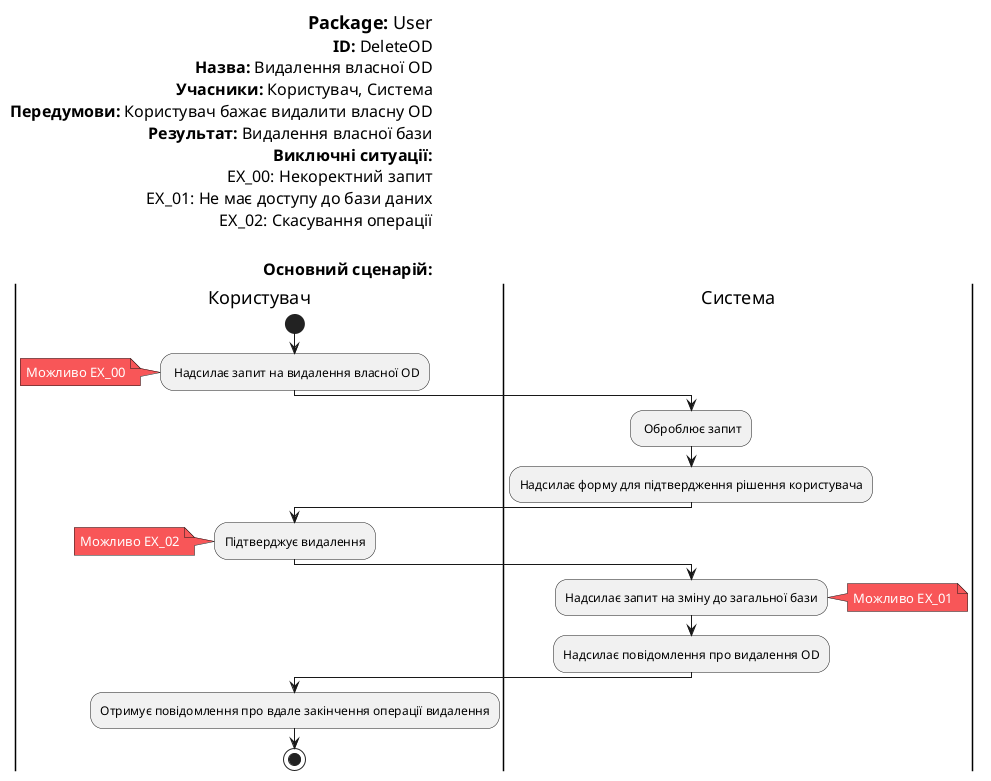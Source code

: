 @startuml DeleteAction
left header
<font color=000 size=18><b>Package:</b> User
<font color=000 size=16><b>ID:</b> DeleteOD
<font color=000 size=16><b>Назва:</b> Видалення власної OD
<font color=000 size=16><b>Учасники:</b> Користувач, Система
<font color=000 size=16><b>Передумови:</b> Користувач бажає видалити власну OD
<font color=000 size=16><b>Результат:</b> Видалення власної бази
<font color=000 size=16><b>Виключні ситуації:</b>
<font color=000 size=16>EX_00: Некоректний запит
<font color=000 size=16>EX_01: Не має доступу до бази даних
<font color=000 size=16>EX_02: Скасування операції


<font color=000 size=16><b>Основний сценарій:</b>
end header

skinparam	shadowing false
skinparam Note {
	BackgroundColor #f85658
	FontColor #ffffff
}

|Користувач|
start
: Надсилає запит на видалення власної OD;
note left
Можливо ЕХ_00
end note

|Система|
: Оброблює запит;

|Система|
:Надсилає форму для підтвердження рішення користувача;

|Користувач|
:Підтверджує видалення;
note left
Можливо ЕХ_02
end note

|Система|
:Надсилає запит на зміну до загальної бази;
note right
Можливо ЕХ_01
end note

:Надсилає повідомлення про видалення OD;

|Користувач|
:Отримує повідомлення про вдале закінчення операції видалення;
stop
@enduml
